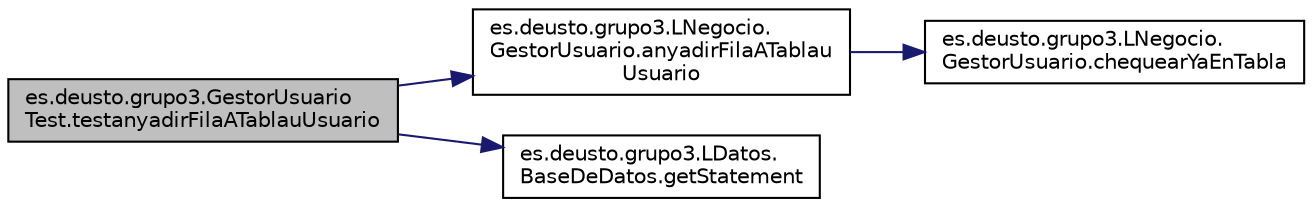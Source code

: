 digraph "es.deusto.grupo3.GestorUsuarioTest.testanyadirFilaATablauUsuario"
{
  edge [fontname="Helvetica",fontsize="10",labelfontname="Helvetica",labelfontsize="10"];
  node [fontname="Helvetica",fontsize="10",shape=record];
  rankdir="LR";
  Node6 [label="es.deusto.grupo3.GestorUsuario\lTest.testanyadirFilaATablauUsuario",height=0.2,width=0.4,color="black", fillcolor="grey75", style="filled", fontcolor="black"];
  Node6 -> Node7 [color="midnightblue",fontsize="10",style="solid",fontname="Helvetica"];
  Node7 [label="es.deusto.grupo3.LNegocio.\lGestorUsuario.anyadirFilaATablau\lUsuario",height=0.2,width=0.4,color="black", fillcolor="white", style="filled",URL="$classes_1_1deusto_1_1grupo3_1_1_l_negocio_1_1_gestor_usuario.html#a67afd2c142d478a54e5c4ac3faac4835"];
  Node7 -> Node8 [color="midnightblue",fontsize="10",style="solid",fontname="Helvetica"];
  Node8 [label="es.deusto.grupo3.LNegocio.\lGestorUsuario.chequearYaEnTabla",height=0.2,width=0.4,color="black", fillcolor="white", style="filled",URL="$classes_1_1deusto_1_1grupo3_1_1_l_negocio_1_1_gestor_usuario.html#aaa9cd3e13e800eadd14c6117d4c5825e"];
  Node6 -> Node9 [color="midnightblue",fontsize="10",style="solid",fontname="Helvetica"];
  Node9 [label="es.deusto.grupo3.LDatos.\lBaseDeDatos.getStatement",height=0.2,width=0.4,color="black", fillcolor="white", style="filled",URL="$classes_1_1deusto_1_1grupo3_1_1_l_datos_1_1_base_de_datos.html#a9657b1feb4c9852ab9d5f438239cb7b4"];
}
